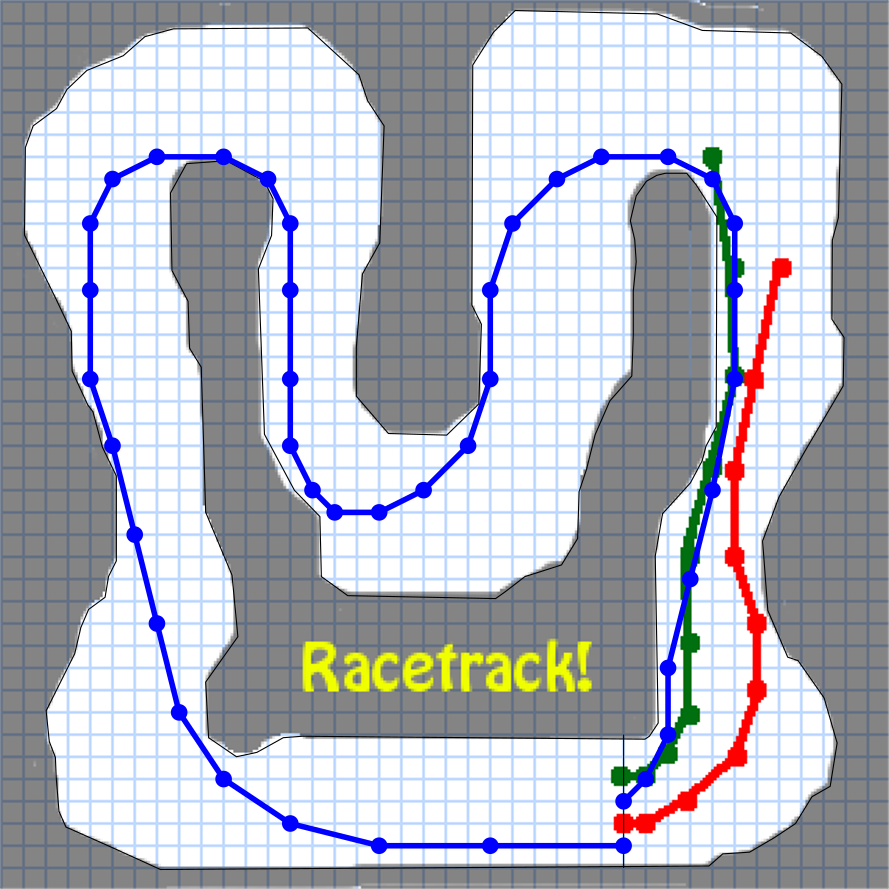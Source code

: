 <?xml version="1.0"?>
<!DOCTYPE ipe SYSTEM "ipe.dtd">
<ipe version="70005" creator="Ipe 7.1.5">
<info created="D:20160113101909" modified="D:20160113102611"/>
<bitmap id="1" width="320" height="320" length="11974" ColorSpace="DeviceRGB" Filter="FlateDecode" BitsPerComponent="8" encoding="base64">
eNrtfQtwW9d5Zpw4aewkmzav3TbZdrfeTTpp052m7bbNdDudTjbb7aaPzc7uzk6bbWZD2Y78
0svU07IlES++QILvB0gIpAiSAm3QlkQRkGlKMG2BkixLDF9iRMewafoB27IgOSmcivuLhzo+
vPcCBHHvPefci//OGY3w8QL3vL77/+f/z/n/H24q+yEWLLYuJVucm/c1lTVGmg4nBhMpm7VO
87Il3tnZWer0k6sY2ou4Gne73eFwOJVKYf8gjrhFcafTWVdXB69x8j7v6OjovHWR1zvgLBgM
BiORSCJxU3xjfyJuORxU0Pr6ejK32YlN9RkFBfLkhf/WVerUAOHO7a6bSHNzc01NTUVFRfny
5fV6Nz3W2NLSAv9xOByc+8Hn80GVcJ4gbhU8EAiA3FnSup6ZXRKIp9Pp2dnZaDQaCoWgksD3
B3bXKhiN44h4kePCeZo/HpvMzM/Pg7oLGjKOI+KIy8nT3Hgmk0kmk/39/R6PB8cRceSvtfhL
L1Cwp6amjh49+tDeervq1fZ2/D2wx1fqvGkGIaXU6b9VjAHhP7DmKtnssGUHAh3sUUCv7htN
7qnq2bDVhf5fGXCXy1VXV6dp/4TlT1njTWt/KpXi8J4HbW1mZqapqclO8nd8fBzaZRU5mz++
uLj47LPPDgwMHDx4ME87eXt7OzV0oz6mE3e73d3d3RcuXCDclGeegKp26tSp+3fX2KCf5+bm
WPLaib8F6+HE0P1I9U1Dt8LJBR9BE4P/1NbWcvZnSY5DbxB3287yFQe6QqTKNu7HzqcPHz5s
6f4fGhoqWp7qt5sprN9Fy1/oAbLPzXLjCIM4PDwM6r0V+3/jzuqpqSnko871VDKZBBUddMUi
5K+Cudb1X7S1tVmr/6HnK/zDoCsiH/XjMAfGx8fv2+W1K08dy5cC3+EOqI1O1n0PgyAmqpQl
xgU0f9D/kY9G4TAB+kZXvcZtw9+SzRrOuMHBQZuNI4zgxMQE6NLyjwtMM3hzIu9MWk+Ztx/M
dCfsZkc+7lFH06BtvI2K4uuJS+5D3Lijqjs6Z9f+l8H73HFkwiTXs3nveZA7JVuc+ex7Aclr
7/fwPl9YWvkLogGUBJSbZuPxeNxa+ytgYmjqyez9Ho8H2mX7cYQ3sFqJkmS8oGLU24u8MxUP
h8NW4S8Ruzn4SyMhFM86CMRcVVWVVOMFy15b7rOS1h5CfIsy8xeqR8gL/4L+rLgTBG53d3fT
4YRt7Mzrwufm5iorK+UZr2Qyifzi7FeCPn9ob73M/KVUhTU7u86KRCLEvVjM43ju3LmKigoZ
xisYDOI+SSH4YCKlXkzJYw+Bf8vLy4G/RH9Wq8pFvj9nfHycUFis/31+fh75JQoHWSYnf6nB
ubq6endlN7dzQJbzC0NHCRyv2tpahfDFceGJgyJK1TDZ/L8gdh+t7T967j30/eUo+3xhgT7f
UmcHDoHY4mkfktD/C/rz2NjYjRs38H2bGwe1RG3f4yZ/Ozs7cVzE4gsLCw0NDVLpz6AToj8x
f7ysMYL8XSri84YXL16Uyh8RDoevX7+O45Unfuy8xiKIz3h1dHRg/wvH6Q55Gfgbi8XQH7Fe
fGhoSMh4+f1+7H9JcLq1UiB/6R5aHJd14bAIomFOkb9Fi3u9XrH8VTsjcFzywaHfuru7kb9F
jpOcLEL429bWFpvM4LgUjIPqgvYr5K8Q/2/JFmffaBJ9eXrKsfPpH22v5Oz/3e7qxJ6Xp8Bw
CPH/kj20+P7UiStUaJS/xYaTnNT847uSPbTY/zrxRCKB/iPkL2f+0gMs2P868VQqxTqC0X6F
/DWbv9XV1fQAC/a/fpxzfBXkr1Q4qEM8+QvCgk2Rg/1vCD44OIj8Rfuz2fytrKw8d+4cxl0x
Aw8EAmi/Qv6aN+51dXVzc3PY/ybhsBB2Op3IX+SvGf7fHe7AYCKF3jpTC3Qy+n+LrZQ6/Qb6
f+/e5lbEbSaBXvE9yQEfHx9fM+4u+o/Q/lyWd34TWJTJlm/XxvjCwsLW/S1ov0L+GjLuNDkC
9jMfPJPJ+J+6qMhAivxF/1EBuELLwn7mg8cmM01NTchftF/pGXdYAmN8b1E4GVC0PyN/C8br
6+sxngbyF3GL8vfo0aPYz8hfxGW2X+WI4Rw4NoWOOcs5BDH+M/p/Aff5fCRXEb4nheDkhYz2
K5S/heGnTp3Cfkb+Im5F/9G9pRVq4Yv9zBMnA4r8RftVAfjW/S3Yz2i/Qtyi/C11dmA/I39t
jH/koV9mi+3460ceIX/tiivIq6aw1e1XyF/b26+K+fyRnfibxTnoR5ec3f2/xTvEmvy1k/93
u6vTWu/VdDo9OzsbjUZDoVAgEID6+29dIGg6b107y4ORSCSRSJDjkOg/Qvkrifw11n9kLf4C
eQcGBtgDd2u21+12h8NhymL0HyF/xdazpaWlCPkbm8wkk8nGxsbC2ut0OgmL0X6F9meB9QEB
VFVVVWz+o0wmU+Ef1n/OHVi8zxdWaNTIX9vj8vAXln4kXFVR2Z9jsZiB8xk0aqnyjyN/18QX
FxfHxsZg6XTw4EFi64B5S80dXV1dkUhkfHx8YWEhW35MSfgbjUaNHV/5+QviEhhneLyR4eFh
SeJao/8oNz46OlpeXr5me0GuwdLS/9RFzfzUkvA3FAoVG39h3WpGvCDQxtmQI2h/lhP39cTX
1d77d9fQXD8S8pcE7TfQ/yt5cODBROrubW6THKMP7a2XIcY1+n81C2jCHUcmNmx1rbe9O8uD
8N1sjmCLJv+1qP2ZZts0KU8BXQuj/0gqHEYEFjiF5aeAbymCueUwYXFuF9W1isR/FIlEOOT5
gqmSze6B9ishOLxU9fRDY2Oj4lSsXfkruf8oGAxy4C+shXuenkf+SoITi6XOfhgYGGApzKrQ
9uKv1PYrOrfNzvMFiyZNuyXylz9OLJY6+wG06AsXLsjGX7pWQv4ai5ds0Vg0of+IP07SMhrS
D4FAgIpgSfhr+HxG/lJ8ZGQE/UfCcVb46uwHj8czNTVlb/5Kbr8yXN/Igff29iJ/xeLsyteQ
fhgaGrINf63o/zXbN6pIeSyojR3o/yWl6XDC2LZv3tekeRbYivPZivLXcHudhOtEtF9RnLoL
jeoHl8tF8+FqupDQf2Qb/oqa58hfilN3oYH9cOLECfr7duQv2q+Qv7Lg6q7Q3w81NTWLi4uS
8Bf9R/ab5+g/MpW/DodjbGxMEv7SABTIX8NxUN7Q/mw//pK9WDLwN51O04OQ6D8yHI9EIkLa
a3a7LMRf9VEOQ/rh4MGDMvB3dnbW8PFF+zPFE4kE8lcsTo/HGtsP0AMK/lIK82wvDb6B/l/D
S8kWp6izwGY3TfIhZsteb6+pHnCxLuBHqkN6WoH+oxz4A3t8QtprY7tcAfjIyIip8letQvNs
L6tdGDW+G3dUof1K4DoC+cviyWSShGc0th9gWS0Df1nrnIHjG4/Hkb87y4N25a+F/EeZTKa2
tlbne1gNwiySgb91dXVmjK/X60X+ljVG7Mpfa50/UpigbcPfVCq1rrwh68Jv3LhR5P6jpsMJ
/u0FcYP8VeAKF7B5/CUU5tYuGsnN8PGFFce1a9eK2X5VUVExmEjxb+/8/Dzy11j+ljr9edqv
OPNXcTTD2HHv7u4uZv7G43H+7QXhGwwG0X5lrP68Jn8VKjS3dimOZhjl/6XF1xMvTv/vxh1V
QpoWPD5TstnBwbVtIf+v/hHX/LriBLQQF7CeyM85/L9sns3itF+FQqElEXno2tvb7X0uozBc
sRu8gPOwuf1HouSvznWB5rkMBc46koqHv2NjY0vWz0Nnm/h1Ovm7pv3KNvwl1mwWr6qqKjb+
AokWFxeXrJ+HDu1XkvNX53spT5xM5uLxH7W0tAhpl+F56JC/BfCXLIHtxF+iTBaP/fn06dNC
2qUnDx3y1yj787rzen/kI6uKfPwlxpwi4a/H42Hje/NsV1tbGzf+ov9Iwd98KKxRTwV5V1PY
7HblidfU1Eg1vl1dXea1t7GxkX+7MplMLBaju/SRv0bbnyXlr377VV7HYDc7BsYW5fEGetqH
7BQYOTaZqfAPc4toXZT+3w5NMFs64PxPBGvyV7j/FwirQJqbm+V5P09NTZknp1jHCrfzccbm
F0D/UQH2K4vKX83r7m1uNRiNRiUZX1ifwirVpHnOKpaWPp+O9iv5+WuS/eqehz1sujdylZeX
C8xnrbj6+/ttw9/e3l7kr5z8Xbue2ckrj/2ZXkfOXpFkfElMBnvw16T4bMjfgu1X66inFm2l
5e8Od0CS8TXvnA47sS0dHxX9R6bzN4vYlc1/xOI096Lw8Z2fn1fb2azIX5Pik6P/SH7+mmS/
yoG7XC66vUHs+III3lkeRP4ifw05f6SHvwLPLxRQGvtPS+IW7Hl63vDTsmq3oPyHQC3RTIH+
X80eVnvA13sEuACHL+fzv5p4fX29JO/n2GRmeHjY6vYrdaojtF8Jtz/zkb+c7VcUHxwclGR8
QYsmZ96Rv8hfrvxdveHKWvyFq7+/X5LxhfW4pflL00cif8X6j5a0cpnZlb9lTGgO4eOroICF
7Fds+ki0X4n1HxXIX3Ht0onT6FhWt08K5O/U1JQiOQifcWTDqqD/SBR/+fuPFBcRwcjfgvGh
oSGe48Xi6hQ5Re4/Wgd/V3t+rctfIoKtvj4SeP6InmXmP47qFDlFfv7IivzVX2SIEW2gC5Xz
wVhuuYw1i1X8vzrHN0//b/4uYP2eX1J2lgf5+38VF7zG7SR/Oduf1c4jbvIX1t2KrXRF7j8q
RP7qa5ep+VOy4eqjhVa3Twrkr/rwAs91kMIKjf4jzvw1L39Zbpw1mcL/j51Po/2qMLylpUUg
f8ukjM8vu/9IdWxBT/5QNvQKt3FXuCxru08ifwvA4b1XVVUllr+sFQv9R5z5C1c4HBYy7mze
4ft318CbBPm7XrxreFbt/OXvR0D/UYH8NaK9QBy6IOXvPyJXyWYHaPLoP1ovXtERFTJeinjX
6D8SyF9WBIviL+CRSATtz+vFH6kOCecve5oM7c9C+AsiuOB4jEaVneVB9P+ut+xwBwQ6fy0U
CFoe/29hcZ7XLL6euCj/rwz74S3qP9Jcl3GWv/zPW1nbf1RQnNh8cK/XK1B/FstfRQhHPe1q
bW3lU/9MJvPA7lrh/OUfr97a/qOC4sTmgwODBPKXNWPyH19FCGU97aqpqQFmcah/Mpk0I/6e
5P5uy/uPTOMv1Kdo+atIYaDTL0Z9YabWH+osdryKib/G+I8KjtOO/M2NK1II6WzXhQsXONQf
dAbkr7T+I20KI3/NwUHjZQPZ6WzXkSNHONQf1uwy8LcY7FfG89eE9oI+ULT8JRTu6ekxpF3d
3d0c6i98vJC/ms8Vxd/C7Fc2O0zqajliFZeokLDPxen/1TxknS3Rcw4XsBmeX51ttI38pVK4
trZWZ7uoS8XU+gv3F6D/aH3yN3u2FPQfSaWXUpWyGPiL/iNJ+CvcfrW4uCjDuOu3C/Hhr/Dx
Qv9Rgfy16XwYGxuTYdxDoRDy1078hTVRU1MTf/uzksJ256/P55Nh3KPRqM520SldDPyV3P4M
5B0fH2cPm5dxyZ+yisKs5mwaf2XwRyhCCgsZ99nZWZ37EvnwF/1H+eDnzp2rqKjQ2V5d/FWQ
1772qzJVSGEh455Op+/b5ZWfv5LYr2Tmr68nrg6WWGZ+/m4L8deWIYV1BlXmkxtXEv+vtImA
HU2DJjfcn83zuyZ/ben/LVOFFBb13tbUl9B/ZCH71eDgoNn9IJv8FXv+Vyp9zBL8DQaDyF9N
PB6Pc+iH3OePshqvzOHv2bNny4TGv2Iv4XlFdca14MPfSCSC/FXjqVSKGqxM7Yd1xL8ymb+Z
TMbn88nD3+rqatH89ctvv0okEqgvqXE2JYFs/DWpH5LJpBCe5sBJCAvkbw4cBM3d29zCxysQ
CEjF39bWVlH8XXPnhhntTafTNPu8PPyFVwryd018ny8sfLxCoZA8/KUrXw79kNt+xYe/V69e
7e/vF8jTbPjIyIh17Vd8zh/dtLImUob4N/Xg0WhUEv7SMMjC+bsKX+02MrC9N27cOHv2LJuA
Qwb/rwynSvWHC+ZWVRDBAp2/G7a6uoZnJXH4co6GrfD/ssKXQ8BnKEMvXtv0aIPw/L+aOLxV
QBdC/9GauCIDHWf5OzAwIIO/HnCF5szff6Tgr4b8Nbof2IhPsunP5Hq0th/9R2visVhMyHh1
d3dLkr8b1hEKzZm//Ypd+XLgr3qxICF/AVecaOAzH0ATs4T9ip6Pg1cxuxDmMC6Dg4Py7HMW
YsfLi7+rfb4G9sPo6KhUPM2GV1VV8Z8Pe729FuIvofDExAQ9JWfquMBr39cTl2SfJDFbwTJc
LH8Vlmez+RubzDQ0NFiCv2Ui4nJUB0esxV9u+wYDgQDwRapzRiCJhMzPYDC4Dv4a2g99o0kZ
8j7nifOPywH9Ywn/kRonqWBNyvMrfF+rZrxBkERC5mckElHzV1lPc/i7p6pHQp5mw/nH5QD9
xEL2K8V8hrVwyRanseNCxK5U+6zo1kGQRELmZyKREMLfy5cvGzi+fAosuDg7E63rvIaXT8eR
iZLNDtuf8IUCKx0hju+7t7kHEyn+nt+jL1x92NFuYEP4vPfcbjfn97xF5S/FQbszpP9B+SF7
WWWwM6vx5uZmIfohdC+tj3rb5Eo9VQeOdLaXbriSU0/OjbOOJMn5K8p+xeLpdHpgYEBP3DaY
J1v3t1y8eJGmQ5WNv6DSE68Z5/kJ0oQ4vhX8VdbT6DzdV65ckeqc4LpwNjSW5PxtaWmRYZ7D
HJudnY1Go6FQCBawoBWUOv3k6ujo6Lx1wUeCUzAYDIJ8GR8fD8cX1OSVh7/0qCDn+dnY2Ejr
o3lmwQz+wkBQncqK/C1jEjRIzt/q6mqx5x+LBCfGdv7zkNWvuPEXVjF8/Pvm+S+swl/QPOfn
55FfpuKgXdTX1wuZn6x/UPPAoMJ4ZUh72RROVuEvu68GBssq/CXOfRDByDvz8KmpKXpwg/P8
ZO2TfPhLwvFZjr9sfAl2I6X8/HU6naDwIO/Mw4eGhkTNT8rfbAf2V/FXd3sV5DW2XaaWe0sr
QAQL8QLrr/zDjvZj59Py58a1aNld2S085XE2z6+BqX5hzpvaFlPfext3gNStYu32csrfbPvn
K/zDihN2KDeNwoknRYj8hcWR5rarD68soSYLOBepTv5iIf35vl1e4Cy7VZt4geXXn1fePzur
YZmGvDMcp55fIfOTbN7IGu3KOP7WdI1a0U/E4i6Xiz2nTLzAVuEv4E8++STyznCcDRLLf37C
0/Plr472ZjKZTY82WJ2/IH8VIdqsxd/q6mq1Co181IkrdofynJ+g0JKjHFnJaxB/Z2ZmLLpP
Q4Gz/IX/W4u/cJ06dQp5ZywOK1Cx+3i18/wax1945zc1NdmDv4qLT1w7A+vv8/kkiRNlG1zU
PGxvb1/Kkad7acmoPCnwzrc6T7PhVVVV1uKvw+FQWLGQjxbl74ULF3Lxd61UZXm2F9723M4p
CCnd0Tn5/b9scbceRY+ttKOz3jO/mvxV7rnS4f8NHJsy8Pi2DOd/Fde2sjY2HITk8pds/mQP
8qA81YOL0gOJ24iD/KVby2ypP8NVssVJbPhW4S890YB8tCh/Dx06RI0YZvNXwnxkhuP0ZWgJ
/tITDchH2cYlH/yBPasskPkarwri7+XLl+mGJRvzl+5hs8o8YUUw8tFC/HU6nY39p1d5hzTz
pBhhf7569Wp7e7udeJoNZ9NGW2WeUBGMfLQQf5uamo6d1xa+2vXMQt4lLvkEkb/mzRM8129F
/ir2G5jH32vXrimyKiB/ZZsnbW1t169fRz5ahb8tLS0LCwt55SnTzd/HH3+cP49EFbODEptX
8637Ww4OTccmM+jGldzzu3FHlf+pi+xI5Tjwq/Pkb/vgi9x8vsL9v4DTGGJWfM9v3Fk9Pj4u
bVxWlL9ly0EIZ2ZmFPaKrHmO9MlfWF9Tn1GR6M+W5i/glZWVMD2Qj3Ly1+VyTU9Pq+uTNU+K
Pv7W9z5noXxkyF+Cu93uoaEhWF6hX1g2/p44cUKzPmbw9+Y538ca7cpTm9mv1HhDQwPNcYA8
lWFcwuGwZn2y5knRx99Lly7Byhf5a107J+jSExMTyFPh41KyxTk8PJzNLmEGf69fv97V1WVj
noriL+d9tlVVVXNzc8hTgfyFNW/HkYkc+WKy5lnQwd+XX34ZllFFyF8aA98e/CVSuPXxczLn
G7I3f3PHhciVJ0UHf5977jmxPBLn//Xb75DpvaUVTeFxdA3zH5Qd7kDu5+bj+S3A/7u//nGB
JLKx/Zlc/NtVX18vc75dW8pfp9NJjpPnI3/Xrud65C/ZMFmE+rNd+etwOEZGRpCnmhdoJmb0
f1NTU+7n5sqTooO/i4uLxO2L9ivz5g//9vb29iJ/Na++0aQZ/U/PknPm7/Hjx23P0yLkbyAQ
QP5qXtXBETP6n8Zy4cnfdDrt9XqRv/bjr9q0jvwl15Z9zYb3P1385sPfvOqZH39jsVgx8FSg
/0hNYT7tVb+akL9LyzmPSrY4De9/n8+X+7k58qQUzN/Lly+zWYHQfoX8tT0eDofN6H9WEPDh
L2jOMMSS8MjG/l9RvmCaXhYLLYOJFJsJmmdv5+/5zdP/2zU8K+SobxH6fxUimE971U1D+Ts6
OmpS/7Pajvq5uZIcFSp/o9Fo8ejJwu1XyF/heCaTMW+fQ/78zbf+a/E3FAohfznzl1AY+SsE
TyaT5u1zYAMR8+FvIBBA/tqYv+g/UuAjIyPmzSs2EQAf/iqMV+g/4jav0P4sBCfJ+EyaV2wi
HsVz10jyq1n/POK3g36F/FVvUkL+2hKPx+PmzSt280Y+/F1j/1V++VOQv4CrNwkjf+2HA7lM
3edQV1eXoz7FwF9RpTo4Ytf4w5xd2zKXHe6AQFd7tjy/a3p+c+f/LXV2SOL8FZg/VH1Idsku
8dPQ/kxwVnM2aV4pVB0+8hftVzvLgwLjzCB/zcDT6fTs7Gw0Gg2FQiB229ra1CGRkb82wGFY
e56eFzjfYOmN/iNjcSDvwMCAy+XiPK8Ur0o+9uci528wGIxNZgTON+qORPuVfhz0KFgKKbKH
SMjfdbUL7c/ZcJKCU+w8pNuBkL96cGAu6FHwNnY6naLmFfKXM+71emHcxc5DqEBtba157YWl
n+35+8orr/T09AjPO6BYqhjF31W2aOQvc3V1dckwDxVbWI1tLwj3eDxuS/4SbRmYS5a6wudV
/varwvnLUJjcDy+NovX/inL7KsP21g2Y3VJH06Bt3LjHzqcDx6bcrUcf2lsvz9HXdfl/19vk
HC5geGjR+n+J21e4HBkbG+PQXpDya8Yllh9Pp9MV/uHq6moJ9ToT5a/WQQa0P0uSp29xcZFP
e51OZzgcHkykrMhfoi23t7dLO69Msl8p+XuLwshfeeYn5/1mfX198NKwEH+BvOPj45LPKyH8
DQaDyN+i4i+1a7W0tJw+fRo0Uvn5a4l5ZS5/VSo0wSORSHHyF+cnuTweT2NjI8y9UmdH563L
f+vq6OjY7tIA4SPBFSDB1SBcpU4NcPm5GiDBCWiVeWWi/0jLEUzwRCKB/EX5grjs9qss/E2l
UootK8XQ/6gfIm49/q5WoSlOI4oUg/+3qBLRYpEq1HbB/t/cjmBNF7CQc8Gmvh8q/MPS2mfY
XXAo1yyK57ZfLWXPfFSI/F3mL7kUJmhSH8WmXKv3c3Nzs8x+T9ZKg7xA/uZzLpjiChM09S/Y
pp89Hs/c3JzM/hH+/IVFk6nnnpC/ZvOXOpIUJmj79TPJQY/8RVyg/8g8/qZSKbfbra6PPd7P
NTU1ZIuCzPxlT5EgL2xpfzaMv0sacTnC4bBd+/nUqVPy7y9C+xXytxD5e6uwXmCb9bMl9gci
f5G/evjLimCb+X8tcaa11OlH/6nVy5qhtvX7f3PEhR5MpEq2OG12/ndgYMAS52vQfoX2Z53y
l4pgO/Xz2NgY8hfxIuEvWQXbpj+hLewpV5njONXV1eH8R/9RwfZneoEItk1/5s4nJQ8+PT3N
HiFBXtjefpVv/PYceJag7iCCYRVcJP0pAw7CV3HEFXlhy/m27vwpBfEXrr3eXnv0pyKrr5z8
NTt+e9HiLe33xc/8EZTyph9o3l+y+UBZ2QH78bdvNKne/GzFcQyFQpLzF4Sv4fFPYN5eWbrt
ytJH2PLujdtefe+zz1/4Zl3DFqHjcsBXv9XhOMDhuScT3yJtD0b+q+b9iel/T/vnpdQXzLZf
ceNvbDKjDlpiRf9vRUdUZp8v9HOFf9jwCMaHnvqOgrxsef1nn9zpfIi/ZxCEXdfgX/703c9C
HTZuf4TDE5+f/BppcnnzP2reMP/2r9Bu6T32bbP9v+vN/5unF1jzrweHpu95uNzS/l9QIWZn
Z2WWv5WdMTPeh8+9+Pt0Wr78zudOX/y9sRf+YDr5GxQcfeEb/OVvW8e95OlTyX/D57mXXvsy
eeL2ss2a979y9dPkhrcyn6io3GMb+Uv0uuHhYUvrzz6fj+6clJC/qVTqnoc9ZvTDhZ98lUxL
EEBO5z6K9w78nxVd8Z1f5j8ux5/5z+Tp0VN/wee5L7/zefLEjdv3rr5xRXtPvvcZcgO88Tj7
j8yzP9P7r1+/3tLSYl3+Hj9+XMJ9GvQaHR01qR9mXv3XZFo66kpYvLziEYJfTn2Ogg7H/sGh
v7608OXUBx9/558/Ov/ml46d+C8s68nvH+r7h4n5u978+S/BPXOLvwqvAsVzgz0/uDD31Td/
/sl3b3wU3g/PnvuPtb5t5E/Hnv6Oej0eOfY38KeX3voi/H/h2p2VVbuGR7/92rVPv/7+HYcj
/5NUrOOwdsXY57IVm3x1pWLkgl+DHwd82U5V5nLte/sXHwMk+e6vkBvm3vwCqcyh/n/g7D8y
YF6txV/il2QTVViIvx6PR+b45PBurK2tNakfYKqTaXn/rt2s0DmZ+BOCnzz/OxR99twfqtfI
L176GmNiOnDk1B+r7/Ef3HBrnXLg5PifaCy037+joekhuOHHL92l/uuJZ/8c/vTWP31C/ac3
/+mXgLw5KnarvQdOndGuGPkz/A58fONnnyT3L5v1bt4AejW54fz8yprCW7PdlvwlQe8phS3E
X5Bucu6TJL1q6j7V5LufI9Nyw5b9BKn27jg79Q06w8t8G+jNb39wOyBv/+L2s1O/88y534WV
ILmHCEG4nhr+bwQB4XVu+utnJn+XSLHI0N+Q5y6L1xXenZn8BpS3Mh8nyAszX4cbWjt+1P/E
/6Ii+GTiW12h/0soA8JaTUAgNXCTrdj4j1dVjDw3R8VWmrb8cfH6p8j9lOyx+J+TG0ZfWOkT
p3O/LflLJtv8/M20yA6Hwyr8LXV2SLvP+aZ5PxYztR9efe9fkGm5w7GpqeWBZ07/KSvmjj/z
bfb+F+e+RhVIwJta7ydEOzf924BUVO4B1fQmRz64vdX/I/KVvsf/9+vv3+mt3X4zgWPNDkK0
l1JfAITcsN97D3nWq+99lj4I9NhlN9ZHXa7HKEhrNfPqr4N8JJQEgisqBhdbsZueBa2K1R1c
qRj5+O6Nm/cvXvsUadc7//wxYqqi0vbxE3+28kIzqP857X9eD38piycmJjZsdcnPX6fT2Tea
lJa/bKgTk/rhtfSnszmPhka+o7jf7X605/DfE5MO4OXlj6SWpeel134NkMixvyVfHHn+P7GP
IByE+2FNSm4IdP0/+teqtu8TcPbVryio+vr1O9nfoRVr77yHqOKwGCeLXKiY1//31NbEVgye
q1kxwNUvB/jWbveDySsrrqInh79Lb2ju+V6R8Jdcvp64/P7fneXB2GRGWp/vDncgi3vUMC8w
dYuoy6GnvqP5lXu2PdbW93fjs3e9sSzUiI0L8FMv/jb5+GjVRs0vnp5asXVvebS0rHZD6Oi3
f/zKr9EdI0BAeueKRE5/iv06AUE0g6pvbMXojyvK5r3b6Q3wXQJa6/xvPv7fbGV3ZbfM/l9Q
8kHbl/acQjwe56CHELsrLQtXP8Puwjp46AeK+5vb7v/p259XzHNYNlL7MBSQhprPpT4aRXkp
9cVg6B/Vohb0WzW4cO1OzXY9Uq5dMXiuZsUU7dKs2OzCV1zuFRl999Z9ZGVhVP/zO39UkPwF
/Gb25IoKafVnWKeDqi8nf0FzVnSd2fydXvhXTa0PAPLE0b/7cP5f+9RDe3bSm331W9/42R0E
bwn99+6+7xOb0rIR6UNVPBt/Fbr65Tf/5TPP/+myfUy5r3hFm/3g42oQFAb1j0PFFq+vVOzx
p1ZVjH1uDv6S9S9ttcL0Te6Pn/mj+be+xGf/swz8hWtoaEhO/sLKF4SvtOcUuOWJW7i6Yr8q
PbCFgmcmP7Q/Dz//B2ocVqDkd8hUf/sXty+bsleWjf7ABsX6t9q7Y1n+rti6T1/8PV/9FkV9
Wv0b1dLQ49mrAF+7foe6UWzFCEIrBr+vWTGy/oWK3bI/3758z22OuhJYWT9/4Zt0RVxesafM
0vEndfB3YWGhoaFBQv5GIhEQvtLyl1ueVmqrgcUjBesatlB5BOtNurmCOknp7xCawM3w/4uX
V3b4T8z/O8bJcuBk4lsg0+H+85d+i9xQVb1TUR94InsogD6dqAS3+HvbslC+Xd0otmIsf+F3
4Pc1K1ayeaViK7/w808Sixmpj6d8L5XC4cH/Acj9u3Y/e+4PLy18+dSZPzZk/6Ql+AscuXjx
YmVlpVT8hfpcuXJF5nOC3PKk07XhbveDq/ZVzn2V9SKxbh0obR33wu+AnKLOJvjrkdhf0a/A
PIePTx7/7sT8XYQCcP8TR/+W/jXY8wNi/n1w966BJ7+3kP4Mq5pSBy4ow4xT6WMrarBHqZ+z
FSOmaVoxeK5mxcZn76LcXNZDPkOkLe0f0JxXdpa++E34SA84QDk/+1tWsj9nj7+RZ7yXiYkJ
l8slD3/7+vpu3LghM3+55aGm+yebe77H4gNPfY9O18mX/y0BZ1/9CtUqR87+h4s/+fBI3bL/
d/fr79+hZQi6Ddan8FxYflJxT3Cya4KUp8f+jPFKf5buofpQyC6LSChkpxZ7sRVLTKyq2LL/
N1fFFO8xug8NVHFqxaIbPOgmEMvwN3v8q3X9DrWmCuevw+GA1aXk5/S58feFma+vnBRIfJPF
6xo2K8zLN02mB0turROVhdzQ3fd9KgppIVssyHOb2+57/f071V8HsQgqK3369Cu/QTd1UC8t
3Sqm2IFMKpb6QLti5Lk5KkauH7/0myvbq+p/qNgB/sp7N09wTLz8Zba2xcZfuAKBgAz+3/t3
1wwmUpJHeNZM0mpG6X5yZU/FT976PItv2LKfMgL+Q/Fd7geHn//9y299jsoj+OvM4pfoDfu8
956e+uobP/8E8AXwzoHvwkqT/eXNe7c/Ofot+AW4Ab47+eqvQh1g9c3e03/8Ly698cWDT/zV
j0r3UpC6cQFXN0RnxaBK5Ftdkb+kZ5BJD5Ce2encdPGnX4HvvvjSr+9wbDLC/9shMP5zAcXw
kNGFvQdOnjwpf5wcNsORyfrJSlgYcu5G5v1yy6ckDoioz4Ey2+VfKGx+Co9XWVFRIfM5X4qz
GVIsdx4EcbvyV3i8yu7ubpnP+SJ/kb+y2Z8VV1ljRFS/KSxXyF/EBeJi/Ee65+ex82mPxyOk
32pqakABsAR/udmfES8i/ho0P0GJFdJvCssV8hdxS/BXV/yrnMK3sPmp3tzLod/uebhcYblC
/iIuEM99/siw+JMm8Jc9ls7N/7vpsUZL5Pa9leG3AzPk2rtsd3WaHf9Zv883W9nnC3P2/5Y6
/TLHyUH7FdqfjZe/q/lr7PlWNoleGY84V8hfxMXg5eXl6+KvJnl18deEedvU1MSzP0FdQf4i
Lg8eDAbN5e/qla/h85Zsh0b+ov2qOPFIJKI5H/Ihrwz8VXiRkL8srni54fy3H67YSqTJX13z
arXZ2fB5qwitU+RxnhV4KBTCeW5jHFbEiq1EZNzVArfAeaVyGxk+b6emptB+lQ2PRqOYp9vG
eCwW0xx3C/E3nU5r2uVM8v+uGW5XqtI1PPvQ3noDvY2KMNfw8cjZK+iE5V/u3uau8A9rRh03
JNWvnoDP6y2bHmtE/68mDi+3sbGx2tragt9vJZsdwWBwfn6ehOnL9tx4PO71epf3p3nq6+s7
l6+Ojg7/rWu7q1MNwkeCK0CCq0G4YP2iBuFOeeRj7nrC/FGD8JHgCpDgLBgIBHp7e0dGRvpG
k4oRoeOiaa0qZP5o7bkyY96yXhKzx2vjjioL8ZdQeGJioru7m2gp62ovMLfn6fls88Ra/VAk
uDF5uvnyl40yweF9C7LGcuMLHFxYWBgfH8//3OXMzIy0cekRN5u/hpzTzxNnvZwc+FtZWWnp
cc+zvcgLa+HGnDMqAv7CdebMGUuP+5rtRV5YCzfsnJGavObzl+f6dyXOf12dpt/NWuOu2V7k
RbHzN2eoKzPsM8TyyZO/6hA6OK8QR/4WgM/OzrJbFLjFfy5rjFjIEYzFxiXbVmfhoZ7zKRUd
UbPP/7JHFPM594E44tzwbOQ1IM4GF/nL4fwRm/ow/7idiCNuNp4neZfWf06fD39h8VtVVWU2
fzXt28hfxMXimoQ1YJ+zcXHa18QVi98ymeJmI464Ufao/E1VevdZmXbOVxOPRqOi9rvmjvuH
OOIF4zkYarCfd2kpm7S1/flW0NtxviHOjb8G26k0ycu9vWLjS7AboXEeIm4x/hqaz0hgfsyC
y327vOh8xMLNn2ugn5ebezdHiU1mHthdKyr/L+4TRtyq69+ckpdbe2dmZhTGZ876s8fjwfmG
uFj7s04/kaj2HjufVkR+5s/f+vp6nG+IWwYX5ydir3Q6ffr06Qf2+ITHS2FdwDhPEJcZF+sn
otf09HRrayuozTLEO0L+Ii47znc/VQ48k8kcPXrU5XLJE8+T3cKB8wdx6fC1yMutPkDe4eFh
2eLxsqmTcf4gjvzNhieTSSp5DedjwcVasaCxFE/JcRhBSH32envNC4WN8hdxm9uZhcrfVCrl
drslzGeB9ivE5cJzM1cQf0+cOCFnPhr2CAPOH8RltDOvtdXK7HoOjC3W1NRo5vWQIV8GPcKA
8wpxtFOpr/reMfUmSXnywVVXV+P8QdwUPBsf16khC2wXrHxl2GeFeQoQl1QflmA/pCaeyWRi
sZjb7ZY/H+vg4CDON8R58DcPsStD/dndGhz4qL88WtuPPkcsfBy4krh0c5S+0eSGrS5uqZAN
eQ+4Wo5gnk3ExchfmeoPa976+noJ9eQ18YaGhtHRURvkRULcYutfOeoPMz8cDrPJDqzFX5IX
qba2ls1OiPMTcXPtz3LYmff5lMy1In/pdfDgwWQyifmvEbc9Ho/HPR6PRXmaG/f5fLAuvnTp
0rVr127cuIHjjridcBBPoDDbgKe5cdAr2trazp49e/XqVRx3xG2Ap9PpiYmJ1tZWO/F0Tbyy
shL06pGREVCtY5MZnA+IWwu/KXDjC0NDQ2zGbeH84l/u3uau8A8DhdHRicUqBaar/6mLmx5t
EEIZs/2/BeCHDh3CdTHiVsFBYQYFshj05Pzx6upqXBcjLie+uLg4NjY2MDAQDAbr6urIMSLk
r2Z+8EQikUql0N+EuBAc5h7MwEgkAlTt7Ozs6Oh48JE6O/lzOeAejwe6rvWJF9RKNc43xE3C
YVUbi8XKy8uRj0bh0JlAZFBd2K2YON8QNxy/fv36Pl8YeWcGDssNr9c7MjJy5coV1KsRNxaH
GTU9Pd3S0oK8Mxt3uVyNjY3l/uOLi4t2mlcwhZLJZHVwpLe3NxAI+P3+zlsXrL9KnX5ysSB8
JLgCJLgahGu7SwOEjwRXgARXg3CVOjVA69azrm5leWsDvlil3L3N/eAjdQ872mEsYPhIgfGC
j6RYCNx6oHXjzuqSzQ4L9T8WOQvKfcQRRxxxxBFHHHHEEUccccQRRxxxxBFHXPMq2eyorKxs
bm5G/5F59cT5JhVug3kVCARCoVA0Gu0anr106RKOL+KF4f8f0WDuFw==
</bitmap>
<ipestyle name="basic">
<symbol name="arrow/arc(spx)">
<path stroke="sym-stroke" fill="sym-stroke" pen="sym-pen">
0 0 m
-1 0.333 l
-1 -0.333 l
h
</path>
</symbol>
<symbol name="arrow/farc(spx)">
<path stroke="sym-stroke" fill="white" pen="sym-pen">
0 0 m
-1 0.333 l
-1 -0.333 l
h
</path>
</symbol>
<symbol name="mark/circle(sx)" transformations="translations">
<path fill="sym-stroke">
0.6 0 0 0.6 0 0 e
0.4 0 0 0.4 0 0 e
</path>
</symbol>
<symbol name="mark/disk(sx)" transformations="translations">
<path fill="sym-stroke">
0.6 0 0 0.6 0 0 e
</path>
</symbol>
<symbol name="mark/fdisk(sfx)" transformations="translations">
<group>
<path fill="sym-fill">
0.5 0 0 0.5 0 0 e
</path>
<path fill="sym-stroke" fillrule="eofill">
0.6 0 0 0.6 0 0 e
0.4 0 0 0.4 0 0 e
</path>
</group>
</symbol>
<symbol name="mark/box(sx)" transformations="translations">
<path fill="sym-stroke" fillrule="eofill">
-0.6 -0.6 m
0.6 -0.6 l
0.6 0.6 l
-0.6 0.6 l
h
-0.4 -0.4 m
0.4 -0.4 l
0.4 0.4 l
-0.4 0.4 l
h
</path>
</symbol>
<symbol name="mark/square(sx)" transformations="translations">
<path fill="sym-stroke">
-0.6 -0.6 m
0.6 -0.6 l
0.6 0.6 l
-0.6 0.6 l
h
</path>
</symbol>
<symbol name="mark/fsquare(sfx)" transformations="translations">
<group>
<path fill="sym-fill">
-0.5 -0.5 m
0.5 -0.5 l
0.5 0.5 l
-0.5 0.5 l
h
</path>
<path fill="sym-stroke" fillrule="eofill">
-0.6 -0.6 m
0.6 -0.6 l
0.6 0.6 l
-0.6 0.6 l
h
-0.4 -0.4 m
0.4 -0.4 l
0.4 0.4 l
-0.4 0.4 l
h
</path>
</group>
</symbol>
<symbol name="mark/cross(sx)" transformations="translations">
<group>
<path fill="sym-stroke">
-0.43 -0.57 m
0.57 0.43 l
0.43 0.57 l
-0.57 -0.43 l
h
</path>
<path fill="sym-stroke">
-0.43 0.57 m
0.57 -0.43 l
0.43 -0.57 l
-0.57 0.43 l
h
</path>
</group>
</symbol>
<symbol name="arrow/fnormal(spx)">
<path stroke="sym-stroke" fill="white" pen="sym-pen">
0 0 m
-1 0.333 l
-1 -0.333 l
h
</path>
</symbol>
<symbol name="arrow/pointed(spx)">
<path stroke="sym-stroke" fill="sym-stroke" pen="sym-pen">
0 0 m
-1 0.333 l
-0.8 0 l
-1 -0.333 l
h
</path>
</symbol>
<symbol name="arrow/fpointed(spx)">
<path stroke="sym-stroke" fill="white" pen="sym-pen">
0 0 m
-1 0.333 l
-0.8 0 l
-1 -0.333 l
h
</path>
</symbol>
<symbol name="arrow/linear(spx)">
<path stroke="sym-stroke" pen="sym-pen">
-1 0.333 m
0 0 l
-1 -0.333 l
</path>
</symbol>
<symbol name="arrow/fdouble(spx)">
<path stroke="sym-stroke" fill="white" pen="sym-pen">
0 0 m
-1 0.333 l
-1 -0.333 l
h
-1 0 m
-2 0.333 l
-2 -0.333 l
h
</path>
</symbol>
<symbol name="arrow/double(spx)">
<path stroke="sym-stroke" fill="sym-stroke" pen="sym-pen">
0 0 m
-1 0.333 l
-1 -0.333 l
h
-1 0 m
-2 0.333 l
-2 -0.333 l
h
</path>
</symbol>
<pen name="heavier" value="0.8"/>
<pen name="fat" value="1.2"/>
<pen name="ultrafat" value="2"/>
<symbolsize name="large" value="5"/>
<symbolsize name="small" value="2"/>
<symbolsize name="tiny" value="1.1"/>
<arrowsize name="large" value="10"/>
<arrowsize name="small" value="5"/>
<arrowsize name="tiny" value="3"/>
<color name="red" value="1 0 0"/>
<color name="green" value="0 1 0"/>
<color name="blue" value="0 0 1"/>
<color name="yellow" value="1 1 0"/>
<color name="orange" value="1 0.647 0"/>
<color name="gold" value="1 0.843 0"/>
<color name="purple" value="0.627 0.125 0.941"/>
<color name="gray" value="0.745"/>
<color name="brown" value="0.647 0.165 0.165"/>
<color name="navy" value="0 0 0.502"/>
<color name="pink" value="1 0.753 0.796"/>
<color name="seagreen" value="0.18 0.545 0.341"/>
<color name="turquoise" value="0.251 0.878 0.816"/>
<color name="violet" value="0.933 0.51 0.933"/>
<color name="darkblue" value="0 0 0.545"/>
<color name="darkcyan" value="0 0.545 0.545"/>
<color name="darkgray" value="0.663"/>
<color name="darkgreen" value="0 0.392 0"/>
<color name="darkmagenta" value="0.545 0 0.545"/>
<color name="darkorange" value="1 0.549 0"/>
<color name="darkred" value="0.545 0 0"/>
<color name="lightblue" value="0.678 0.847 0.902"/>
<color name="lightcyan" value="0.878 1 1"/>
<color name="lightgray" value="0.827"/>
<color name="lightgreen" value="0.565 0.933 0.565"/>
<color name="lightyellow" value="1 1 0.878"/>
<dashstyle name="dashed" value="[4] 0"/>
<dashstyle name="dotted" value="[1 3] 0"/>
<dashstyle name="dash dotted" value="[4 2 1 2] 0"/>
<dashstyle name="dash dot dotted" value="[4 2 1 2 1 2] 0"/>
<textsize name="large" value="\large"/>
<textsize name="small" value="\small"/>
<textsize name="tiny" value="\tiny"/>
<textsize name="Large" value="\Large"/>
<textsize name="LARGE" value="\LARGE"/>
<textsize name="huge" value="\huge"/>
<textsize name="Huge" value="\Huge"/>
<textsize name="footnote" value="\footnotesize"/>
<textstyle name="center" begin="\begin{center}" end="\end{center}"/>
<textstyle name="itemize" begin="\begin{itemize}" end="\end{itemize}"/>
<textstyle name="item" begin="\begin{itemize}\item{}" end="\end{itemize}"/>
<gridsize name="4 pts" value="4"/>
<gridsize name="8 pts (~3 mm)" value="8"/>
<gridsize name="16 pts (~6 mm)" value="16"/>
<gridsize name="32 pts (~12 mm)" value="32"/>
<gridsize name="10 pts (~3.5 mm)" value="10"/>
<gridsize name="20 pts (~7 mm)" value="20"/>
<gridsize name="14 pts (~5 mm)" value="14"/>
<gridsize name="28 pts (~10 mm)" value="28"/>
<gridsize name="56 pts (~20 mm)" value="56"/>
<anglesize name="90 deg" value="90"/>
<anglesize name="60 deg" value="60"/>
<anglesize name="45 deg" value="45"/>
<anglesize name="30 deg" value="30"/>
<anglesize name="22.5 deg" value="22.5"/>
<tiling name="falling" angle="-60" step="4" width="1"/>
<tiling name="rising" angle="30" step="4" width="1"/>
</ipestyle>
<page>
<layer name="alpha"/>
<layer name="marks"/>
<view layers="alpha marks" active="marks"/>
<image layer="alpha" matrix="1 0 0 1 -138.02 -260.52" rect="137.52 261.02 457.48 580.98" bitmap="1"/>
<path stroke="black">
235.916 257.331 m
232.225 255.222 l
228.535 249.95 l
226.426 240.988 l
228.008 234.134 l
228.535 226.226 l
227.48 215.682 l
227.48 199.866 l
226.953 185.105 l
219.045 176.142 l
213.773 164.017 l
210.61 151.364 l
207.974 143.456 l
207.447 126.586 l
201.648 117.096 l
188.468 112.879 l
181.614 107.607 l
177.924 104.971 l
124.677 106.025 l
115.188 112.879 l
114.661 134.494 l
105.492 143.954 l
94.7011 164.117 l
92.5183 223.59 l
97.2631 235.716 l
97.7903 248.895 l
94.6271 255.222 l
80.92 262.603 l
66.6857 261.548 l
60.8866 251.004 l
61.4138 223.063 l
67.2129 211.992 l
67.7401 195.121 l
71.9577 188.268 l
73.5393 136.076 l
83.0288 113.406 l
85.1376 91.2639 l
73.5393 74.9208 l
74.5937 54.8874 l
84.6104 48.0338 l
91.9911 49.6154 l
101.481 54.8874 l
108.334 55.4145 l
231.698 54.3602 l
233.28 55.4145 l
236.443 60.1593 l
235.388 120.26 l
238.024 135.548 l
248.041 146.619 l
252.259 154.527 l
253.656 159.86 l
257.331 166.765 l
257.571 242.353 l
250.052 254.001 l
246.693 258.081 l
239.014 258.081 l
h
</path>
<path stroke="black">
139.334 164.4 m
127.792 177.814 l
127.792 195.595 l
129.976 221.799 l
136.215 233.029 l
137.774 275.142 l
131.847 284.189 l
128.728 293.547 l
110.323 310.392 l
61.9705 310.081 l
51.6761 307.273 l
43.8774 300.41 l
30.7755 295.107 l
23.6006 288.244 l
19.8572 281.381 l
11.4345 275.142 l
8.62699 267.343 l
8.31504 235.836 l
19.5453 213.064 l
25.1604 201.21 l
25.4723 186.86 l
31.0874 174.694 l
32.9591 172.199 l
36.3906 159.409 l
41.3818 149.114 l
41.3818 118.543 l
38.5742 112.928 l
37.3264 105.441 l
31.3994 101.074 l
28.5918 94.5229 l
26.4082 85.1644 l
16.1138 64.5757 l
17.2368 53.5327 l
19.4465 47.7632 l
19.7305 40.6637 l
20.7356 28.3449 l
23.2312 22.7298 l
40.0765 15.243 l
57.2338 7.44424 l
254.698 8.69204 l
259.69 13.0593 l
269.36 13.6832 l
278.407 18.9864 l
285.893 23.9776 l
291.82 33.6481 l
298.371 37.3915 l
300.867 52.989 l
296.188 69.2104 l
286.829 82.6242 l
283.086 83.8721 l
275.911 100.717 l
274.039 125.673 l
279.966 141.583 l
289.325 158.116 l
303.051 181.512 l
303.363 198.982 l
298.995 205.533 l
299.145 234.011 l
301.329 242.121 l
302.576 290.162 l
295.402 300.144 l
284.171 308.567 l
252.352 309.503 l
236.131 315.43 l
184.971 316.677 l
177.172 308.879 l
169.686 297.025 l
169.374 210.614 l
172.805 203.751 l
171.869 175.052 l
160.327 163.822 l
h
</path>
<path stroke="black">
224 8 m
224 56 l
</path>
<path stroke="blue" pen="ultrafat">
224 32 m
232 40 l
240 56 l
240 80 l
248 112 l
256 144 l
264 184 l
264 216 l
264 240 l
256 256 l
240 264 l
216 264 l
200 256 l
184 240 l
176 216 l
176 184 l
168 160 l
152 144 l
136 136 l
120 136 l
112 144 l
104 160 l
104 184 l
104 216 l
104 240 l
96 256 l
80 264 l
56 264 l
40 256 l
32 240 l
32 216 l
32 184 l
40 160 l
48 128 l
56 96 l
64 64 l
80 40 l
104 24 l
136 16 l
176 16 l
224 16 l
</path>
<use layer="marks" name="mark/disk(sx)" pos="224 32" size="large" stroke="blue"/>
<use name="mark/disk(sx)" pos="232 40" size="large" stroke="blue"/>
<use name="mark/disk(sx)" pos="240 56" size="large" stroke="blue"/>
<use name="mark/disk(sx)" pos="240 80" size="large" stroke="blue"/>
<use name="mark/disk(sx)" pos="248 112" size="large" stroke="blue"/>
<use name="mark/disk(sx)" pos="256 144" size="large" stroke="blue"/>
<use name="mark/disk(sx)" pos="264 184" size="large" stroke="blue"/>
<use name="mark/disk(sx)" pos="264 216" size="large" stroke="blue"/>
<use name="mark/disk(sx)" pos="264 240" size="large" stroke="blue"/>
<use name="mark/disk(sx)" pos="256 256" size="large" stroke="blue"/>
<use name="mark/disk(sx)" pos="240 264" size="large" stroke="blue"/>
<use name="mark/disk(sx)" pos="216 264" size="large" stroke="blue"/>
<use name="mark/disk(sx)" pos="200 256" size="large" stroke="blue"/>
<use name="mark/disk(sx)" pos="184 240" size="large" stroke="blue"/>
<use name="mark/disk(sx)" pos="176 216" size="large" stroke="blue"/>
<use name="mark/disk(sx)" pos="176 184" size="large" stroke="blue"/>
<use name="mark/disk(sx)" pos="168 160" size="large" stroke="blue"/>
<use name="mark/disk(sx)" pos="152 144" size="large" stroke="blue"/>
<use name="mark/disk(sx)" pos="136 136" size="large" stroke="blue"/>
<use name="mark/disk(sx)" pos="120 136" size="large" stroke="blue"/>
<use name="mark/disk(sx)" pos="112 144" size="large" stroke="blue"/>
<use name="mark/disk(sx)" pos="104 160" size="large" stroke="blue"/>
<use name="mark/disk(sx)" pos="104 184" size="large" stroke="blue"/>
<use name="mark/disk(sx)" pos="104 216" size="large" stroke="blue"/>
<use name="mark/disk(sx)" pos="104 240" size="large" stroke="blue"/>
<use name="mark/disk(sx)" pos="96 256" size="large" stroke="blue"/>
<use name="mark/disk(sx)" pos="80 264" size="large" stroke="blue"/>
<use name="mark/disk(sx)" pos="56 264" size="large" stroke="blue"/>
<use name="mark/disk(sx)" pos="40 256" size="large" stroke="blue"/>
<use name="mark/disk(sx)" pos="32 240" size="large" stroke="blue"/>
<use name="mark/disk(sx)" pos="32 216" size="large" stroke="blue"/>
<use name="mark/disk(sx)" pos="32 184" size="large" stroke="blue"/>
<use name="mark/disk(sx)" pos="40 160" size="large" stroke="blue"/>
<use name="mark/disk(sx)" pos="48 128" size="large" stroke="blue"/>
<use name="mark/disk(sx)" pos="56 96" size="large" stroke="blue"/>
<use name="mark/disk(sx)" pos="64 64" size="large" stroke="blue"/>
<use name="mark/disk(sx)" pos="80 40" size="large" stroke="blue"/>
<use name="mark/disk(sx)" pos="104 24" size="large" stroke="blue"/>
<use name="mark/disk(sx)" pos="136 16" size="large" stroke="blue"/>
<use name="mark/disk(sx)" pos="176 16" size="large" stroke="blue"/>
<use name="mark/disk(sx)" pos="224 16" size="large" stroke="blue"/>
</page>
</ipe>
